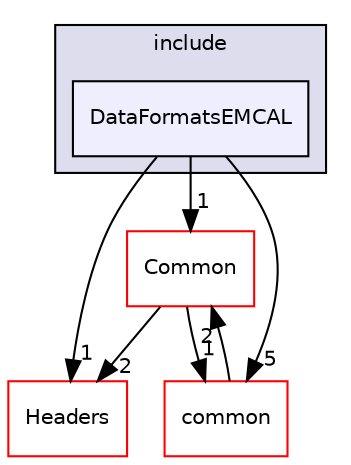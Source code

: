 digraph "/home/travis/build/AliceO2Group/AliceO2/DataFormats/Detectors/EMCAL/include/DataFormatsEMCAL" {
  bgcolor=transparent;
  compound=true
  node [ fontsize="10", fontname="Helvetica"];
  edge [ labelfontsize="10", labelfontname="Helvetica"];
  subgraph clusterdir_3e9d4b8f9a8320be9d9c70c9c7d173dc {
    graph [ bgcolor="#ddddee", pencolor="black", label="include" fontname="Helvetica", fontsize="10", URL="dir_3e9d4b8f9a8320be9d9c70c9c7d173dc.html"]
  dir_8ecbfbd075202c50427a6ea442acbca2 [shape=box, label="DataFormatsEMCAL", style="filled", fillcolor="#eeeeff", pencolor="black", URL="dir_8ecbfbd075202c50427a6ea442acbca2.html"];
  }
  dir_4ab6b4cc6a7edbff49100e9123df213f [shape=box label="Common" color="red" URL="dir_4ab6b4cc6a7edbff49100e9123df213f.html"];
  dir_183e7c4434404fe9096e1bd8673e1fcf [shape=box label="Headers" color="red" URL="dir_183e7c4434404fe9096e1bd8673e1fcf.html"];
  dir_7924ba4398ae4560cd37376e44666c6d [shape=box label="common" color="red" URL="dir_7924ba4398ae4560cd37376e44666c6d.html"];
  dir_4ab6b4cc6a7edbff49100e9123df213f->dir_183e7c4434404fe9096e1bd8673e1fcf [headlabel="2", labeldistance=1.5 headhref="dir_000012_000059.html"];
  dir_4ab6b4cc6a7edbff49100e9123df213f->dir_7924ba4398ae4560cd37376e44666c6d [headlabel="1", labeldistance=1.5 headhref="dir_000012_000056.html"];
  dir_7924ba4398ae4560cd37376e44666c6d->dir_4ab6b4cc6a7edbff49100e9123df213f [headlabel="2", labeldistance=1.5 headhref="dir_000056_000012.html"];
  dir_8ecbfbd075202c50427a6ea442acbca2->dir_4ab6b4cc6a7edbff49100e9123df213f [headlabel="1", labeldistance=1.5 headhref="dir_000073_000012.html"];
  dir_8ecbfbd075202c50427a6ea442acbca2->dir_183e7c4434404fe9096e1bd8673e1fcf [headlabel="1", labeldistance=1.5 headhref="dir_000073_000059.html"];
  dir_8ecbfbd075202c50427a6ea442acbca2->dir_7924ba4398ae4560cd37376e44666c6d [headlabel="5", labeldistance=1.5 headhref="dir_000073_000056.html"];
}
